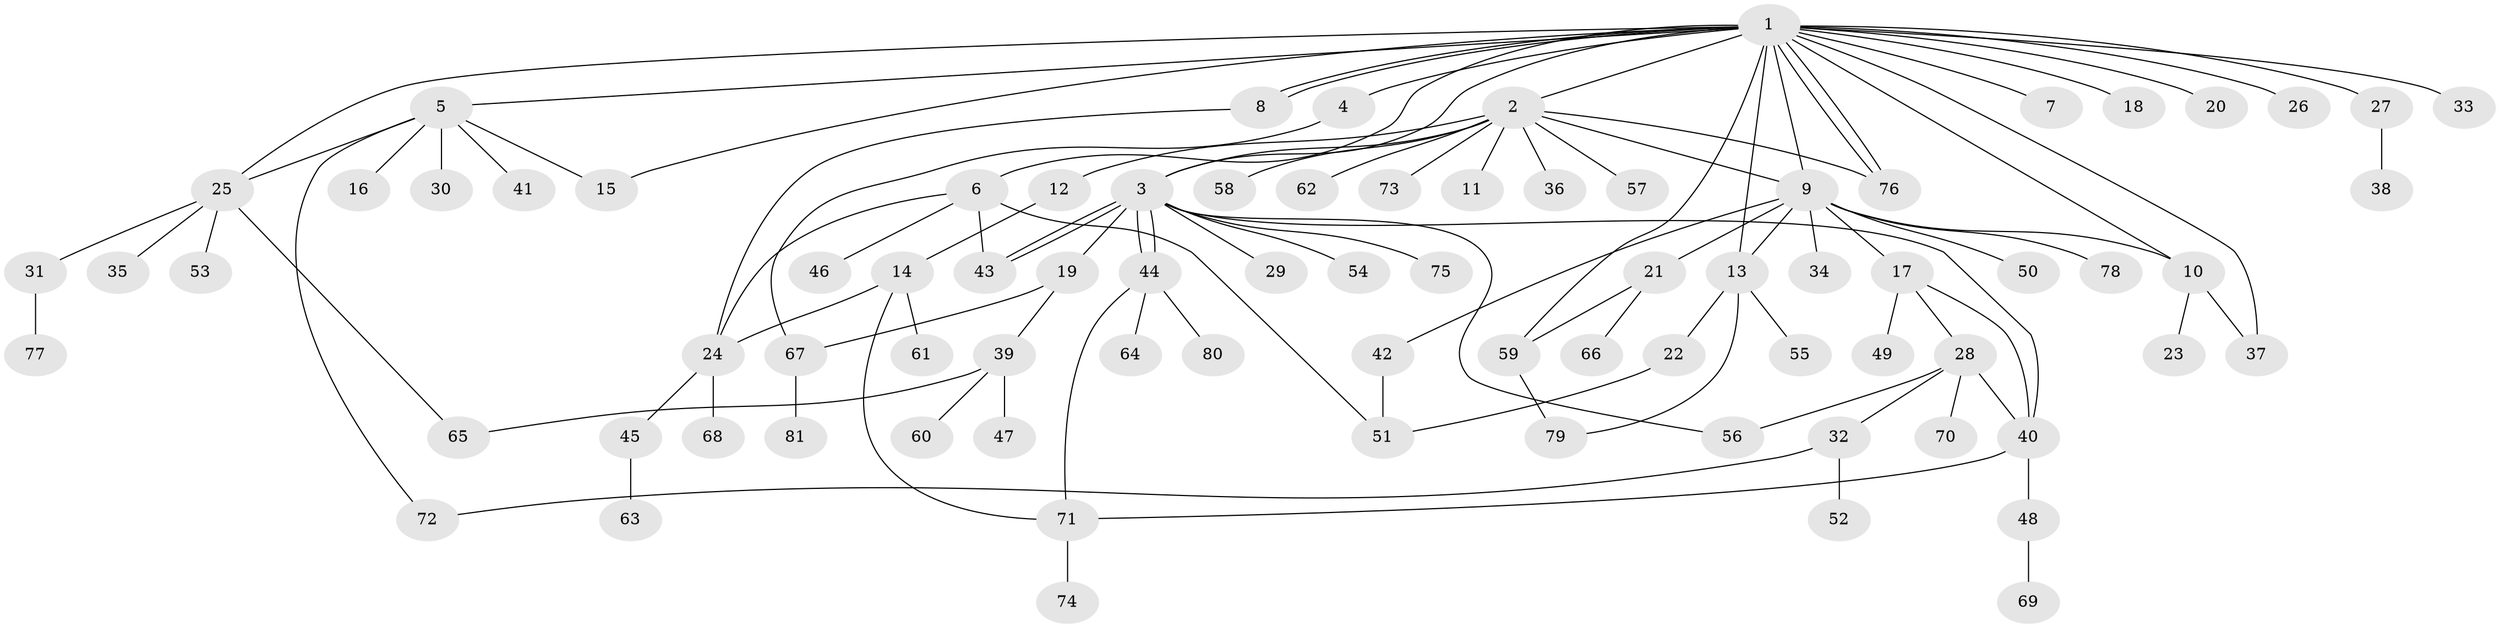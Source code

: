 // Generated by graph-tools (version 1.1) at 2025/14/03/09/25 04:14:38]
// undirected, 81 vertices, 107 edges
graph export_dot {
graph [start="1"]
  node [color=gray90,style=filled];
  1;
  2;
  3;
  4;
  5;
  6;
  7;
  8;
  9;
  10;
  11;
  12;
  13;
  14;
  15;
  16;
  17;
  18;
  19;
  20;
  21;
  22;
  23;
  24;
  25;
  26;
  27;
  28;
  29;
  30;
  31;
  32;
  33;
  34;
  35;
  36;
  37;
  38;
  39;
  40;
  41;
  42;
  43;
  44;
  45;
  46;
  47;
  48;
  49;
  50;
  51;
  52;
  53;
  54;
  55;
  56;
  57;
  58;
  59;
  60;
  61;
  62;
  63;
  64;
  65;
  66;
  67;
  68;
  69;
  70;
  71;
  72;
  73;
  74;
  75;
  76;
  77;
  78;
  79;
  80;
  81;
  1 -- 2;
  1 -- 3;
  1 -- 4;
  1 -- 5;
  1 -- 6;
  1 -- 7;
  1 -- 8;
  1 -- 8;
  1 -- 9;
  1 -- 10;
  1 -- 13;
  1 -- 15;
  1 -- 18;
  1 -- 20;
  1 -- 25;
  1 -- 26;
  1 -- 27;
  1 -- 33;
  1 -- 37;
  1 -- 59;
  1 -- 76;
  1 -- 76;
  2 -- 3;
  2 -- 9;
  2 -- 11;
  2 -- 12;
  2 -- 36;
  2 -- 57;
  2 -- 58;
  2 -- 62;
  2 -- 73;
  2 -- 76;
  3 -- 19;
  3 -- 29;
  3 -- 40;
  3 -- 43;
  3 -- 43;
  3 -- 44;
  3 -- 44;
  3 -- 54;
  3 -- 56;
  3 -- 75;
  4 -- 67;
  5 -- 15;
  5 -- 16;
  5 -- 25;
  5 -- 30;
  5 -- 41;
  5 -- 72;
  6 -- 24;
  6 -- 43;
  6 -- 46;
  6 -- 51;
  8 -- 24;
  9 -- 10;
  9 -- 13;
  9 -- 17;
  9 -- 21;
  9 -- 34;
  9 -- 42;
  9 -- 50;
  9 -- 78;
  10 -- 23;
  10 -- 37;
  12 -- 14;
  13 -- 22;
  13 -- 55;
  13 -- 79;
  14 -- 24;
  14 -- 61;
  14 -- 71;
  17 -- 28;
  17 -- 40;
  17 -- 49;
  19 -- 39;
  19 -- 67;
  21 -- 59;
  21 -- 66;
  22 -- 51;
  24 -- 45;
  24 -- 68;
  25 -- 31;
  25 -- 35;
  25 -- 53;
  25 -- 65;
  27 -- 38;
  28 -- 32;
  28 -- 40;
  28 -- 56;
  28 -- 70;
  31 -- 77;
  32 -- 52;
  32 -- 72;
  39 -- 47;
  39 -- 60;
  39 -- 65;
  40 -- 48;
  40 -- 71;
  42 -- 51;
  44 -- 64;
  44 -- 71;
  44 -- 80;
  45 -- 63;
  48 -- 69;
  59 -- 79;
  67 -- 81;
  71 -- 74;
}
